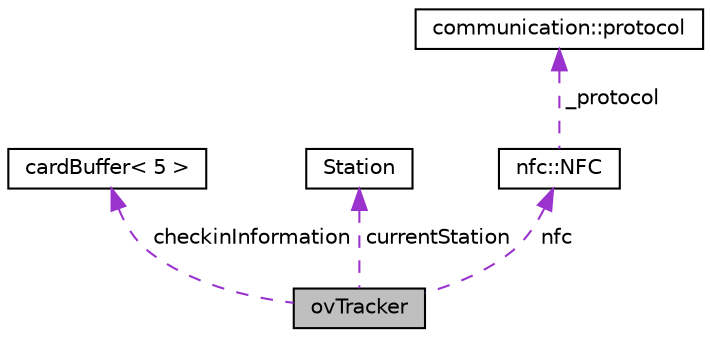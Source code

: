 digraph "ovTracker"
{
  edge [fontname="Helvetica",fontsize="10",labelfontname="Helvetica",labelfontsize="10"];
  node [fontname="Helvetica",fontsize="10",shape=record];
  Node2 [label="ovTracker",height=0.2,width=0.4,color="black", fillcolor="grey75", style="filled", fontcolor="black"];
  Node3 -> Node2 [dir="back",color="darkorchid3",fontsize="10",style="dashed",label=" checkinInformation" ,fontname="Helvetica"];
  Node3 [label="cardBuffer\< 5 \>",height=0.2,width=0.4,color="black", fillcolor="white", style="filled",URL="$structcardBuffer.html"];
  Node4 -> Node2 [dir="back",color="darkorchid3",fontsize="10",style="dashed",label=" currentStation" ,fontname="Helvetica"];
  Node4 [label="Station",height=0.2,width=0.4,color="black", fillcolor="white", style="filled",URL="$structStation.html",tooltip="Station struct. Data for one perticulair staion can be stored in here. "];
  Node5 -> Node2 [dir="back",color="darkorchid3",fontsize="10",style="dashed",label=" nfc" ,fontname="Helvetica"];
  Node5 [label="nfc::NFC",height=0.2,width=0.4,color="black", fillcolor="white", style="filled",URL="$classnfc_1_1NFC.html"];
  Node6 -> Node5 [dir="back",color="darkorchid3",fontsize="10",style="dashed",label=" _protocol" ,fontname="Helvetica"];
  Node6 [label="communication::protocol",height=0.2,width=0.4,color="black", fillcolor="white", style="filled",URL="$classcommunication_1_1protocol.html",tooltip="Abstract protocol class. "];
}
